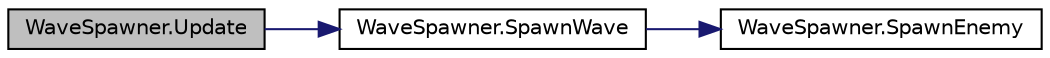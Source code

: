 digraph "WaveSpawner.Update"
{
 // LATEX_PDF_SIZE
  edge [fontname="Helvetica",fontsize="10",labelfontname="Helvetica",labelfontsize="10"];
  node [fontname="Helvetica",fontsize="10",shape=record];
  rankdir="LR";
  Node1 [label="WaveSpawner.Update",height=0.2,width=0.4,color="black", fillcolor="grey75", style="filled", fontcolor="black",tooltip="Создает новую волну каждые 3.5 секунды"];
  Node1 -> Node2 [color="midnightblue",fontsize="10",style="solid",fontname="Helvetica"];
  Node2 [label="WaveSpawner.SpawnWave",height=0.2,width=0.4,color="black", fillcolor="white", style="filled",URL="$class_wave_spawner.html#a0414e37e697e101b84ca3fb59ad2d9ec",tooltip="Создание новых волн"];
  Node2 -> Node3 [color="midnightblue",fontsize="10",style="solid",fontname="Helvetica"];
  Node3 [label="WaveSpawner.SpawnEnemy",height=0.2,width=0.4,color="black", fillcolor="white", style="filled",URL="$class_wave_spawner.html#a6e5387295f77eda40612fce61ab436b3",tooltip="Создание врага"];
}
